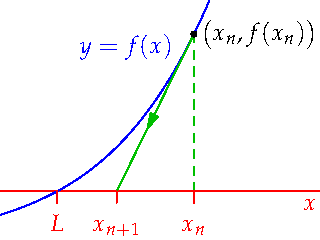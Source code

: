 settings.tex="pdflatex";

texpreamble("\usepackage{amsmath}
\usepackage{amsthm,amssymb}
\usepackage{mathpazo}
\usepackage[svgnames]{xcolor}
\usepackage{textcomp}
");
import graph;

size(160,120,IgnoreAspect);

real f(real x){return x^4+4x-6;}
real ff(real x){return 4x^3+4;}



draw(Label("$y=f(x)$",Relative(0.7),align=NW),graph(f,0.75,2.1),blue);
real[] x={2};

xaxis("$x$",red);
//yaxis("$y$",red,LeftTicks(new real[]{-1,1,2}));


int n=0;
for(int k=0; k<=n; ++k){
	x.push(x[k]-f(x[k])/ff(x[k]));
}

for(int k=0; k<=n; ++k){
	draw((x[k],0)--(x[k],f(x[k])),heavygreen+linewidth(0.5)+dashed);
	draw((x[k],f(x[k]))--(x[k+1],0),heavygreen+linewidth(0.5),Arrow(Relative(0.6)));
}


xtick(Label("$x_n$",align=S),x[0],S,red);
xtick(Label("$x_{n+1}$",align=S),x[1],S,red);
xtick(Label("$L$",align=S),1.1144,S,red);

dot("$\bigl(x_n,f(x_n)\bigr)$",(x[0],f(x[0])));
